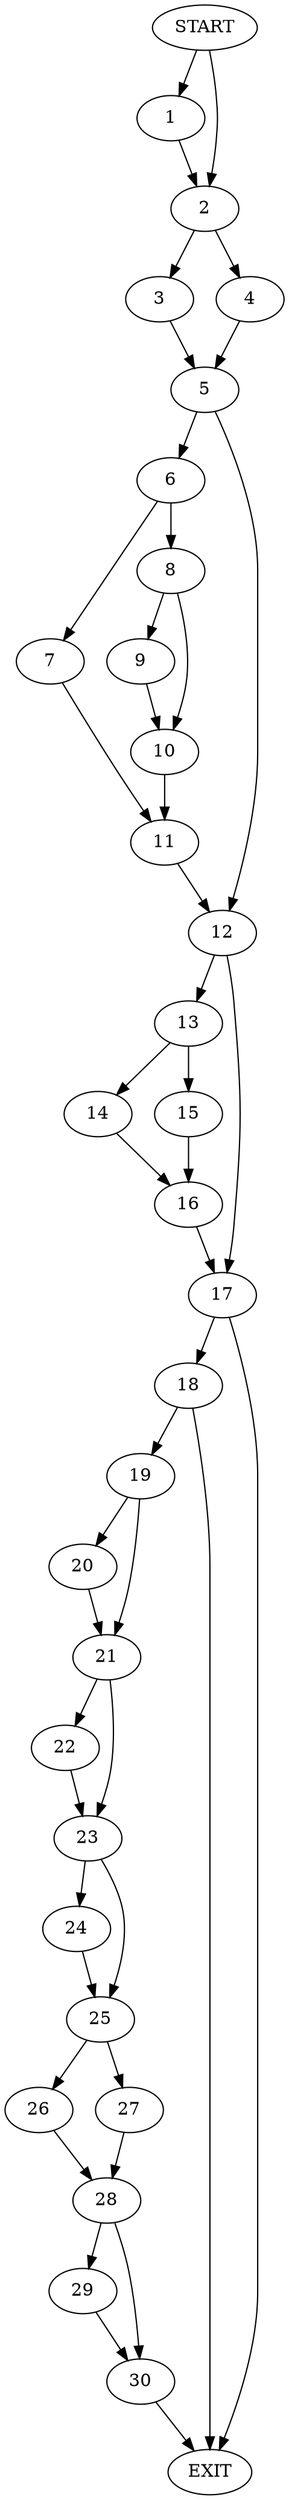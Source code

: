 digraph { 
0 [label="START"];
1;
2;
3;
4;
5;
6;
7;
8;
9;
10;
11;
12;
13;
14;
15;
16;
17;
18;
19;
20;
21;
22;
23;
24;
25;
26;
27;
28;
29;
30;
31[label="EXIT"];
0 -> 2;
0 -> 1;
1 -> 2;
2 -> 3;
2 -> 4;
3 -> 5;
4 -> 5;
5 -> 6;
5 -> 12;
6 -> 7;
6 -> 8;
7 -> 11;
8 -> 9;
8 -> 10;
9 -> 10;
10 -> 11;
11 -> 12;
12 -> 13;
12 -> 17;
13 -> 14;
13 -> 15;
14 -> 16;
15 -> 16;
16 -> 17;
17 -> 18;
17 -> 31;
18 -> 19;
18 -> 31;
19 -> 20;
19 -> 21;
20 -> 21;
21 -> 22;
21 -> 23;
22 -> 23;
23 -> 25;
23 -> 24;
24 -> 25;
25 -> 26;
25 -> 27;
26 -> 28;
27 -> 28;
28 -> 29;
28 -> 30;
29 -> 30;
30 -> 31;
}
